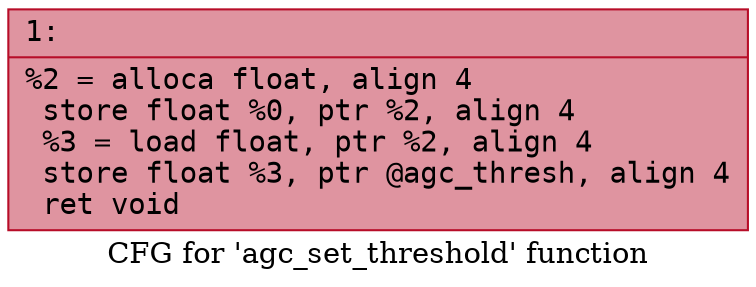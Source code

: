 digraph "CFG for 'agc_set_threshold' function" {
	label="CFG for 'agc_set_threshold' function";

	Node0x600001bb6530 [shape=record,color="#b70d28ff", style=filled, fillcolor="#b70d2870" fontname="Courier",label="{1:\l|  %2 = alloca float, align 4\l  store float %0, ptr %2, align 4\l  %3 = load float, ptr %2, align 4\l  store float %3, ptr @agc_thresh, align 4\l  ret void\l}"];
}
